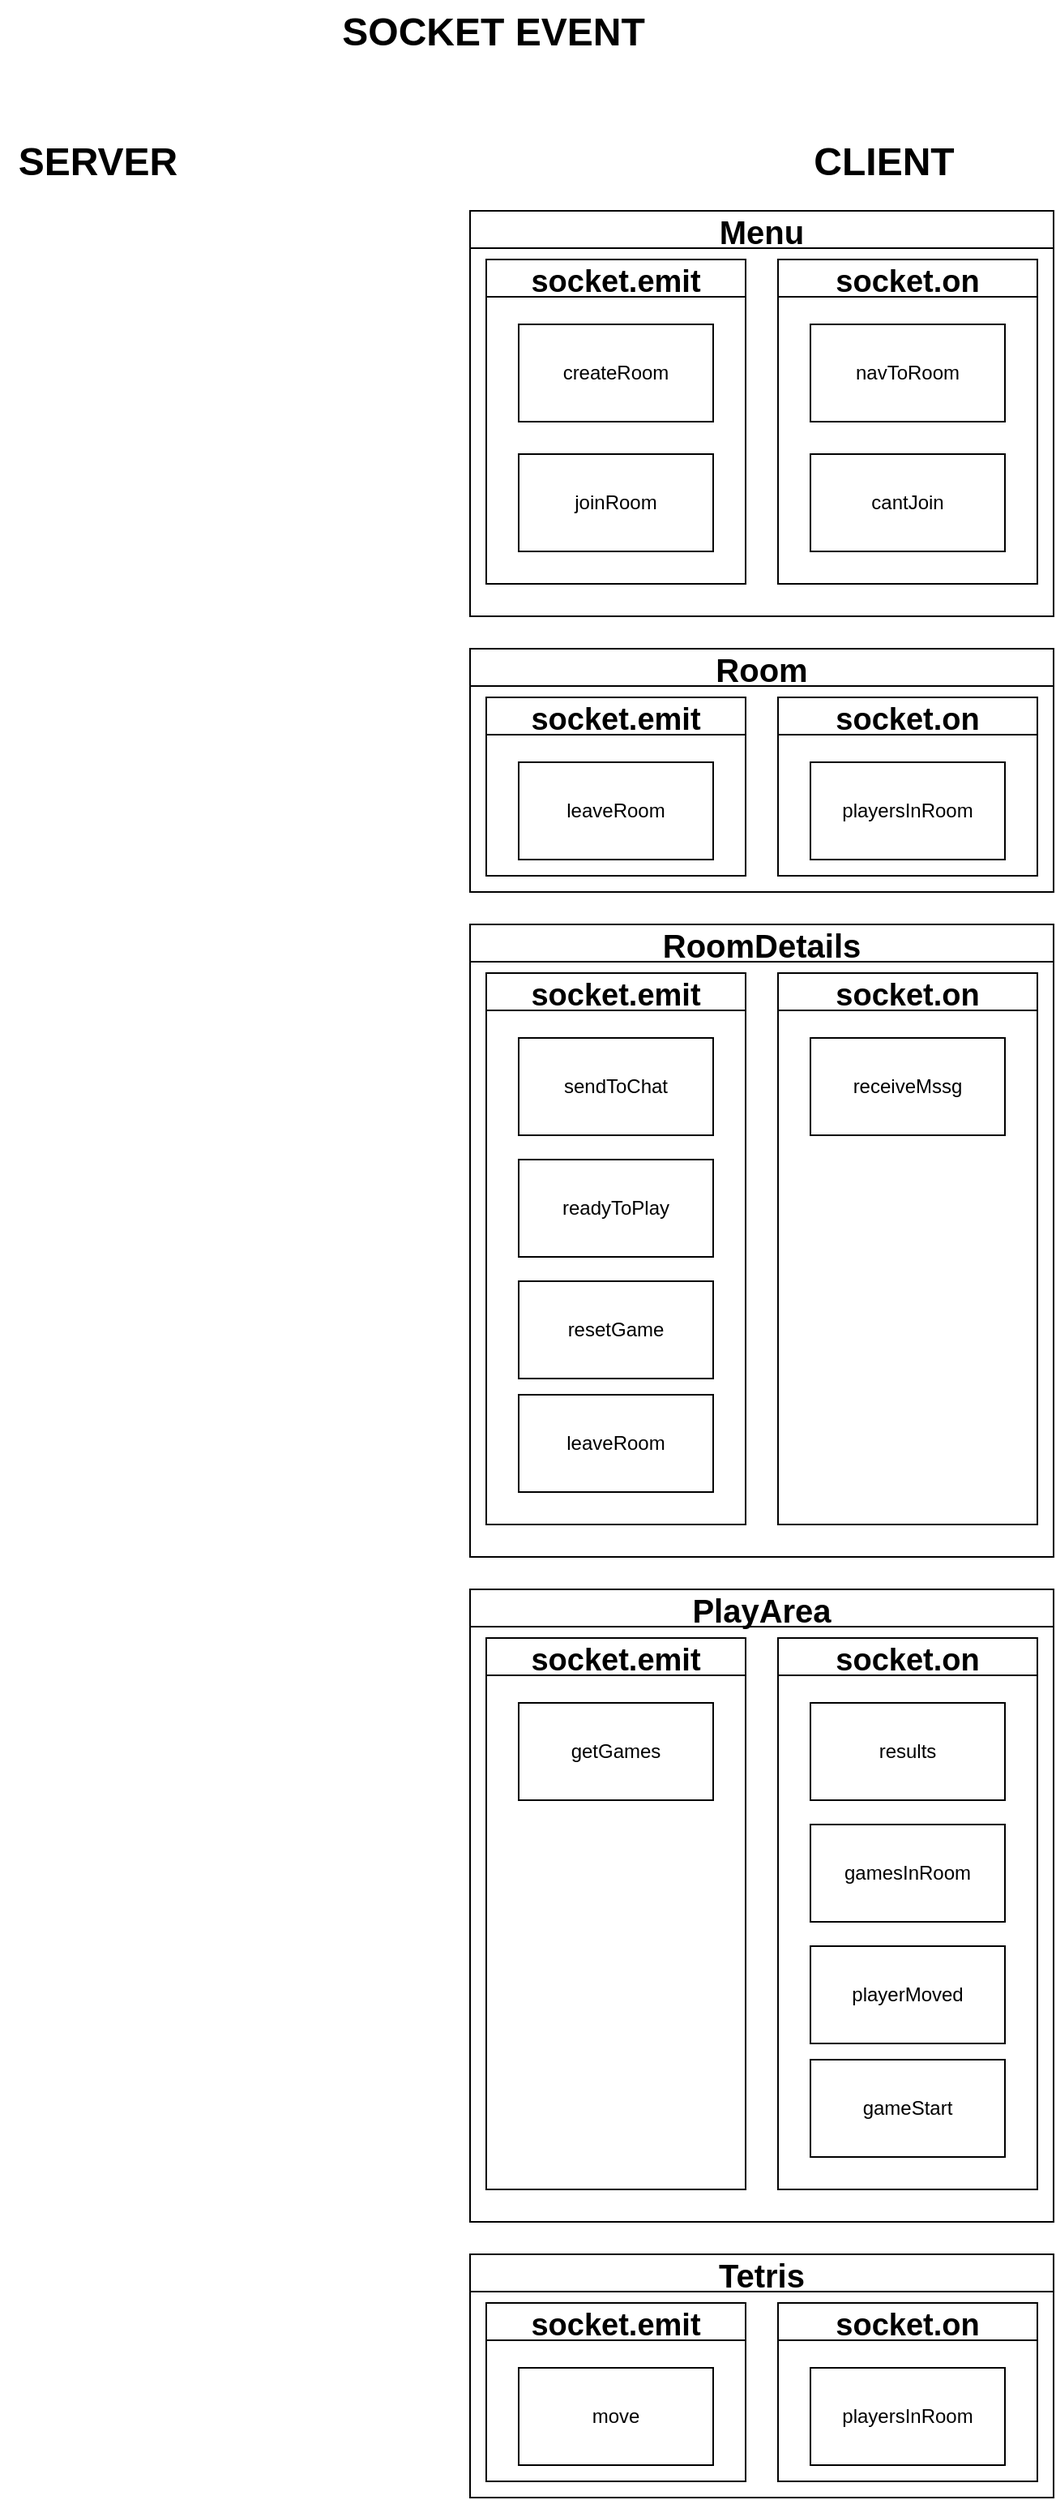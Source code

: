 <mxfile version="20.5.3" type="github">
  <diagram id="ttMQlw72lrO9hgyJ7oCi" name="Page-1">
    <mxGraphModel dx="1317" dy="1697" grid="1" gridSize="10" guides="1" tooltips="1" connect="1" arrows="1" fold="1" page="1" pageScale="1" pageWidth="827" pageHeight="1169" math="0" shadow="0">
      <root>
        <mxCell id="0" />
        <mxCell id="1" parent="0" />
        <mxCell id="yWtp5aZKOP6QF-MTWEzE-2" value="SOCKET EVENT" style="text;html=1;align=center;verticalAlign=middle;resizable=0;points=[];autosize=1;strokeColor=none;fillColor=none;fontStyle=1;fontSize=24;" vertex="1" parent="1">
          <mxGeometry x="309" y="40" width="210" height="40" as="geometry" />
        </mxCell>
        <mxCell id="yWtp5aZKOP6QF-MTWEzE-3" value="SERVER" style="text;html=1;align=center;verticalAlign=middle;resizable=0;points=[];autosize=1;strokeColor=none;fillColor=none;fontStyle=1;fontSize=24;" vertex="1" parent="1">
          <mxGeometry x="110" y="120" width="120" height="40" as="geometry" />
        </mxCell>
        <mxCell id="yWtp5aZKOP6QF-MTWEzE-4" value="CLIENT" style="text;html=1;align=center;verticalAlign=middle;resizable=0;points=[];autosize=1;strokeColor=none;fillColor=none;fontStyle=1;fontSize=24;" vertex="1" parent="1">
          <mxGeometry x="600" y="120" width="110" height="40" as="geometry" />
        </mxCell>
        <mxCell id="yWtp5aZKOP6QF-MTWEzE-8" value="Menu" style="swimlane;fontSize=20;" vertex="1" parent="1">
          <mxGeometry x="400" y="170" width="360" height="250" as="geometry">
            <mxRectangle x="400" y="170" width="150" height="40" as="alternateBounds" />
          </mxGeometry>
        </mxCell>
        <mxCell id="yWtp5aZKOP6QF-MTWEzE-23" value="socket.emit" style="swimlane;fontSize=19;" vertex="1" parent="yWtp5aZKOP6QF-MTWEzE-8">
          <mxGeometry x="10" y="30" width="160" height="200" as="geometry">
            <mxRectangle x="250" y="320" width="150" height="40" as="alternateBounds" />
          </mxGeometry>
        </mxCell>
        <mxCell id="yWtp5aZKOP6QF-MTWEzE-1" value="createRoom" style="rounded=0;whiteSpace=wrap;html=1;" vertex="1" parent="yWtp5aZKOP6QF-MTWEzE-23">
          <mxGeometry x="20" y="40" width="120" height="60" as="geometry" />
        </mxCell>
        <mxCell id="yWtp5aZKOP6QF-MTWEzE-7" value="joinRoom" style="rounded=0;whiteSpace=wrap;html=1;" vertex="1" parent="yWtp5aZKOP6QF-MTWEzE-23">
          <mxGeometry x="20" y="120" width="120" height="60" as="geometry" />
        </mxCell>
        <mxCell id="yWtp5aZKOP6QF-MTWEzE-24" value="socket.on" style="swimlane;fontSize=19;" vertex="1" parent="yWtp5aZKOP6QF-MTWEzE-8">
          <mxGeometry x="190" y="30" width="160" height="200" as="geometry">
            <mxRectangle x="250" y="320" width="150" height="40" as="alternateBounds" />
          </mxGeometry>
        </mxCell>
        <mxCell id="yWtp5aZKOP6QF-MTWEzE-25" value="navToRoom" style="rounded=0;whiteSpace=wrap;html=1;" vertex="1" parent="yWtp5aZKOP6QF-MTWEzE-24">
          <mxGeometry x="20" y="40" width="120" height="60" as="geometry" />
        </mxCell>
        <mxCell id="yWtp5aZKOP6QF-MTWEzE-26" value="cantJoin" style="rounded=0;whiteSpace=wrap;html=1;" vertex="1" parent="yWtp5aZKOP6QF-MTWEzE-24">
          <mxGeometry x="20" y="120" width="120" height="60" as="geometry" />
        </mxCell>
        <mxCell id="yWtp5aZKOP6QF-MTWEzE-29" value="Room" style="swimlane;fontSize=20;" vertex="1" parent="1">
          <mxGeometry x="400" y="440" width="360" height="150" as="geometry">
            <mxRectangle x="400" y="170" width="150" height="40" as="alternateBounds" />
          </mxGeometry>
        </mxCell>
        <mxCell id="yWtp5aZKOP6QF-MTWEzE-30" value="socket.emit" style="swimlane;fontSize=19;" vertex="1" parent="yWtp5aZKOP6QF-MTWEzE-29">
          <mxGeometry x="10" y="30" width="160" height="110" as="geometry">
            <mxRectangle x="250" y="320" width="150" height="40" as="alternateBounds" />
          </mxGeometry>
        </mxCell>
        <mxCell id="yWtp5aZKOP6QF-MTWEzE-31" value="leaveRoom" style="rounded=0;whiteSpace=wrap;html=1;" vertex="1" parent="yWtp5aZKOP6QF-MTWEzE-30">
          <mxGeometry x="20" y="40" width="120" height="60" as="geometry" />
        </mxCell>
        <mxCell id="yWtp5aZKOP6QF-MTWEzE-33" value="socket.on" style="swimlane;fontSize=19;" vertex="1" parent="yWtp5aZKOP6QF-MTWEzE-29">
          <mxGeometry x="190" y="30" width="160" height="110" as="geometry">
            <mxRectangle x="250" y="320" width="150" height="40" as="alternateBounds" />
          </mxGeometry>
        </mxCell>
        <mxCell id="yWtp5aZKOP6QF-MTWEzE-34" value="playersInRoom" style="rounded=0;whiteSpace=wrap;html=1;" vertex="1" parent="yWtp5aZKOP6QF-MTWEzE-33">
          <mxGeometry x="20" y="40" width="120" height="60" as="geometry" />
        </mxCell>
        <mxCell id="yWtp5aZKOP6QF-MTWEzE-37" value="RoomDetails" style="swimlane;fontSize=20;" vertex="1" parent="1">
          <mxGeometry x="400" y="610" width="360" height="390" as="geometry">
            <mxRectangle x="400" y="170" width="150" height="40" as="alternateBounds" />
          </mxGeometry>
        </mxCell>
        <mxCell id="yWtp5aZKOP6QF-MTWEzE-38" value="socket.emit" style="swimlane;fontSize=19;" vertex="1" parent="yWtp5aZKOP6QF-MTWEzE-37">
          <mxGeometry x="10" y="30" width="160" height="340" as="geometry">
            <mxRectangle x="250" y="320" width="150" height="40" as="alternateBounds" />
          </mxGeometry>
        </mxCell>
        <mxCell id="yWtp5aZKOP6QF-MTWEzE-39" value="sendToChat" style="rounded=0;whiteSpace=wrap;html=1;" vertex="1" parent="yWtp5aZKOP6QF-MTWEzE-38">
          <mxGeometry x="20" y="40" width="120" height="60" as="geometry" />
        </mxCell>
        <mxCell id="yWtp5aZKOP6QF-MTWEzE-43" value="readyToPlay" style="rounded=0;whiteSpace=wrap;html=1;" vertex="1" parent="yWtp5aZKOP6QF-MTWEzE-38">
          <mxGeometry x="20" y="115" width="120" height="60" as="geometry" />
        </mxCell>
        <mxCell id="yWtp5aZKOP6QF-MTWEzE-44" value="resetGame" style="rounded=0;whiteSpace=wrap;html=1;" vertex="1" parent="yWtp5aZKOP6QF-MTWEzE-38">
          <mxGeometry x="20" y="190" width="120" height="60" as="geometry" />
        </mxCell>
        <mxCell id="yWtp5aZKOP6QF-MTWEzE-45" value="leaveRoom" style="rounded=0;whiteSpace=wrap;html=1;" vertex="1" parent="yWtp5aZKOP6QF-MTWEzE-38">
          <mxGeometry x="20" y="260" width="120" height="60" as="geometry" />
        </mxCell>
        <mxCell id="yWtp5aZKOP6QF-MTWEzE-40" value="socket.on" style="swimlane;fontSize=19;" vertex="1" parent="yWtp5aZKOP6QF-MTWEzE-37">
          <mxGeometry x="190" y="30" width="160" height="340" as="geometry">
            <mxRectangle x="250" y="320" width="150" height="40" as="alternateBounds" />
          </mxGeometry>
        </mxCell>
        <mxCell id="yWtp5aZKOP6QF-MTWEzE-41" value="receiveMssg" style="rounded=0;whiteSpace=wrap;html=1;" vertex="1" parent="yWtp5aZKOP6QF-MTWEzE-40">
          <mxGeometry x="20" y="40" width="120" height="60" as="geometry" />
        </mxCell>
        <mxCell id="yWtp5aZKOP6QF-MTWEzE-46" value="PlayArea" style="swimlane;fontSize=20;" vertex="1" parent="1">
          <mxGeometry x="400" y="1020" width="360" height="390" as="geometry">
            <mxRectangle x="400" y="170" width="150" height="40" as="alternateBounds" />
          </mxGeometry>
        </mxCell>
        <mxCell id="yWtp5aZKOP6QF-MTWEzE-47" value="socket.emit" style="swimlane;fontSize=19;" vertex="1" parent="yWtp5aZKOP6QF-MTWEzE-46">
          <mxGeometry x="10" y="30" width="160" height="340" as="geometry">
            <mxRectangle x="250" y="320" width="150" height="40" as="alternateBounds" />
          </mxGeometry>
        </mxCell>
        <mxCell id="yWtp5aZKOP6QF-MTWEzE-48" value="getGames" style="rounded=0;whiteSpace=wrap;html=1;" vertex="1" parent="yWtp5aZKOP6QF-MTWEzE-47">
          <mxGeometry x="20" y="40" width="120" height="60" as="geometry" />
        </mxCell>
        <mxCell id="yWtp5aZKOP6QF-MTWEzE-52" value="socket.on" style="swimlane;fontSize=19;" vertex="1" parent="yWtp5aZKOP6QF-MTWEzE-46">
          <mxGeometry x="190" y="30" width="160" height="340" as="geometry">
            <mxRectangle x="250" y="320" width="150" height="40" as="alternateBounds" />
          </mxGeometry>
        </mxCell>
        <mxCell id="yWtp5aZKOP6QF-MTWEzE-53" value="results" style="rounded=0;whiteSpace=wrap;html=1;" vertex="1" parent="yWtp5aZKOP6QF-MTWEzE-52">
          <mxGeometry x="20" y="40" width="120" height="60" as="geometry" />
        </mxCell>
        <mxCell id="yWtp5aZKOP6QF-MTWEzE-49" value="gamesInRoom" style="rounded=0;whiteSpace=wrap;html=1;" vertex="1" parent="yWtp5aZKOP6QF-MTWEzE-52">
          <mxGeometry x="20" y="115" width="120" height="60" as="geometry" />
        </mxCell>
        <mxCell id="yWtp5aZKOP6QF-MTWEzE-50" value="playerMoved" style="rounded=0;whiteSpace=wrap;html=1;" vertex="1" parent="yWtp5aZKOP6QF-MTWEzE-52">
          <mxGeometry x="20" y="190" width="120" height="60" as="geometry" />
        </mxCell>
        <mxCell id="yWtp5aZKOP6QF-MTWEzE-51" value="gameStart" style="rounded=0;whiteSpace=wrap;html=1;" vertex="1" parent="yWtp5aZKOP6QF-MTWEzE-52">
          <mxGeometry x="20" y="260" width="120" height="60" as="geometry" />
        </mxCell>
        <mxCell id="yWtp5aZKOP6QF-MTWEzE-54" value="Tetris" style="swimlane;fontSize=20;" vertex="1" parent="1">
          <mxGeometry x="400" y="1430" width="360" height="150" as="geometry">
            <mxRectangle x="400" y="170" width="150" height="40" as="alternateBounds" />
          </mxGeometry>
        </mxCell>
        <mxCell id="yWtp5aZKOP6QF-MTWEzE-55" value="socket.emit" style="swimlane;fontSize=19;" vertex="1" parent="yWtp5aZKOP6QF-MTWEzE-54">
          <mxGeometry x="10" y="30" width="160" height="110" as="geometry">
            <mxRectangle x="250" y="320" width="150" height="40" as="alternateBounds" />
          </mxGeometry>
        </mxCell>
        <mxCell id="yWtp5aZKOP6QF-MTWEzE-56" value="move" style="rounded=0;whiteSpace=wrap;html=1;" vertex="1" parent="yWtp5aZKOP6QF-MTWEzE-55">
          <mxGeometry x="20" y="40" width="120" height="60" as="geometry" />
        </mxCell>
        <mxCell id="yWtp5aZKOP6QF-MTWEzE-57" value="socket.on" style="swimlane;fontSize=19;" vertex="1" parent="yWtp5aZKOP6QF-MTWEzE-54">
          <mxGeometry x="190" y="30" width="160" height="110" as="geometry">
            <mxRectangle x="250" y="320" width="150" height="40" as="alternateBounds" />
          </mxGeometry>
        </mxCell>
        <mxCell id="yWtp5aZKOP6QF-MTWEzE-58" value="playersInRoom" style="rounded=0;whiteSpace=wrap;html=1;" vertex="1" parent="yWtp5aZKOP6QF-MTWEzE-57">
          <mxGeometry x="20" y="40" width="120" height="60" as="geometry" />
        </mxCell>
      </root>
    </mxGraphModel>
  </diagram>
</mxfile>
